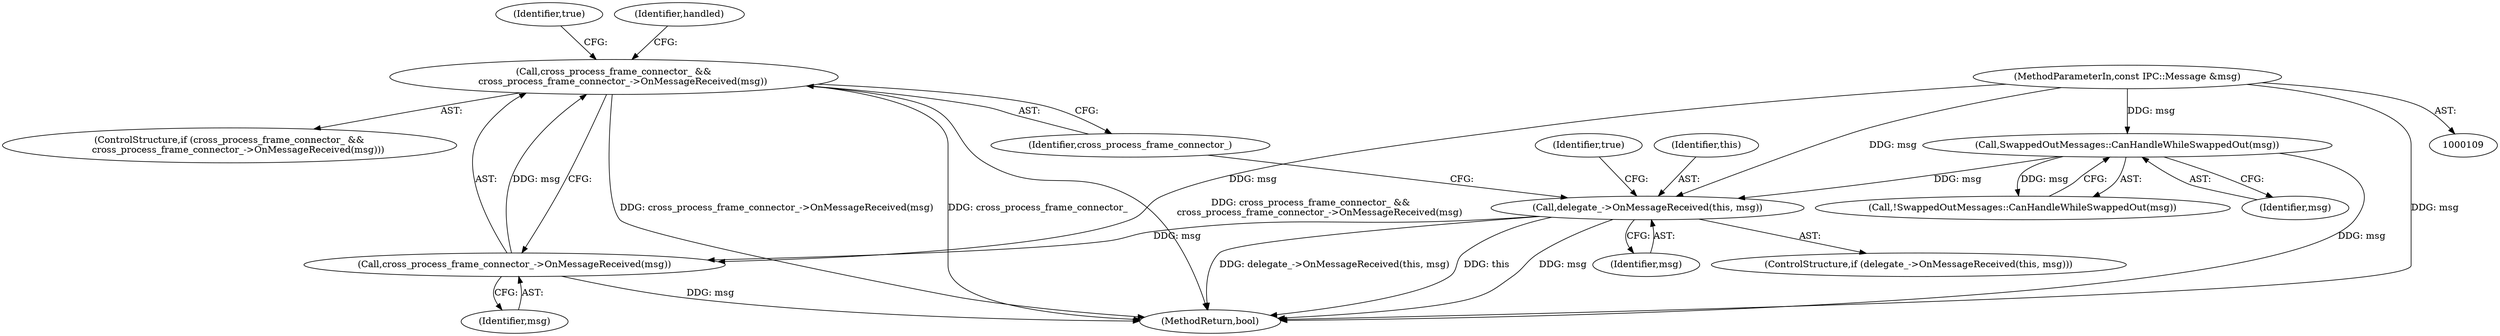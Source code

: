digraph "0_Chrome_da9a32b9e282c1653bb6b5c1b8c89a1970905f21@API" {
"1000141" [label="(Call,cross_process_frame_connector_ &&\n      cross_process_frame_connector_->OnMessageReceived(msg))"];
"1000143" [label="(Call,cross_process_frame_connector_->OnMessageReceived(msg))"];
"1000135" [label="(Call,delegate_->OnMessageReceived(this, msg))"];
"1000117" [label="(Call,SwappedOutMessages::CanHandleWhileSwappedOut(msg))"];
"1000110" [label="(MethodParameterIn,const IPC::Message &msg)"];
"1000165" [label="(MethodReturn,bool)"];
"1000140" [label="(ControlStructure,if (cross_process_frame_connector_ &&\n      cross_process_frame_connector_->OnMessageReceived(msg)))"];
"1000144" [label="(Identifier,msg)"];
"1000110" [label="(MethodParameterIn,const IPC::Message &msg)"];
"1000118" [label="(Identifier,msg)"];
"1000146" [label="(Identifier,true)"];
"1000136" [label="(Identifier,this)"];
"1000135" [label="(Call,delegate_->OnMessageReceived(this, msg))"];
"1000134" [label="(ControlStructure,if (delegate_->OnMessageReceived(this, msg)))"];
"1000139" [label="(Identifier,true)"];
"1000141" [label="(Call,cross_process_frame_connector_ &&\n      cross_process_frame_connector_->OnMessageReceived(msg))"];
"1000137" [label="(Identifier,msg)"];
"1000117" [label="(Call,SwappedOutMessages::CanHandleWhileSwappedOut(msg))"];
"1000149" [label="(Identifier,handled)"];
"1000116" [label="(Call,!SwappedOutMessages::CanHandleWhileSwappedOut(msg))"];
"1000143" [label="(Call,cross_process_frame_connector_->OnMessageReceived(msg))"];
"1000142" [label="(Identifier,cross_process_frame_connector_)"];
"1000141" -> "1000140"  [label="AST: "];
"1000141" -> "1000142"  [label="CFG: "];
"1000141" -> "1000143"  [label="CFG: "];
"1000142" -> "1000141"  [label="AST: "];
"1000143" -> "1000141"  [label="AST: "];
"1000146" -> "1000141"  [label="CFG: "];
"1000149" -> "1000141"  [label="CFG: "];
"1000141" -> "1000165"  [label="DDG: cross_process_frame_connector_"];
"1000141" -> "1000165"  [label="DDG: cross_process_frame_connector_ &&\n      cross_process_frame_connector_->OnMessageReceived(msg)"];
"1000141" -> "1000165"  [label="DDG: cross_process_frame_connector_->OnMessageReceived(msg)"];
"1000143" -> "1000141"  [label="DDG: msg"];
"1000143" -> "1000144"  [label="CFG: "];
"1000144" -> "1000143"  [label="AST: "];
"1000143" -> "1000165"  [label="DDG: msg"];
"1000135" -> "1000143"  [label="DDG: msg"];
"1000110" -> "1000143"  [label="DDG: msg"];
"1000135" -> "1000134"  [label="AST: "];
"1000135" -> "1000137"  [label="CFG: "];
"1000136" -> "1000135"  [label="AST: "];
"1000137" -> "1000135"  [label="AST: "];
"1000139" -> "1000135"  [label="CFG: "];
"1000142" -> "1000135"  [label="CFG: "];
"1000135" -> "1000165"  [label="DDG: msg"];
"1000135" -> "1000165"  [label="DDG: delegate_->OnMessageReceived(this, msg)"];
"1000135" -> "1000165"  [label="DDG: this"];
"1000117" -> "1000135"  [label="DDG: msg"];
"1000110" -> "1000135"  [label="DDG: msg"];
"1000117" -> "1000116"  [label="AST: "];
"1000117" -> "1000118"  [label="CFG: "];
"1000118" -> "1000117"  [label="AST: "];
"1000116" -> "1000117"  [label="CFG: "];
"1000117" -> "1000165"  [label="DDG: msg"];
"1000117" -> "1000116"  [label="DDG: msg"];
"1000110" -> "1000117"  [label="DDG: msg"];
"1000110" -> "1000109"  [label="AST: "];
"1000110" -> "1000165"  [label="DDG: msg"];
}
